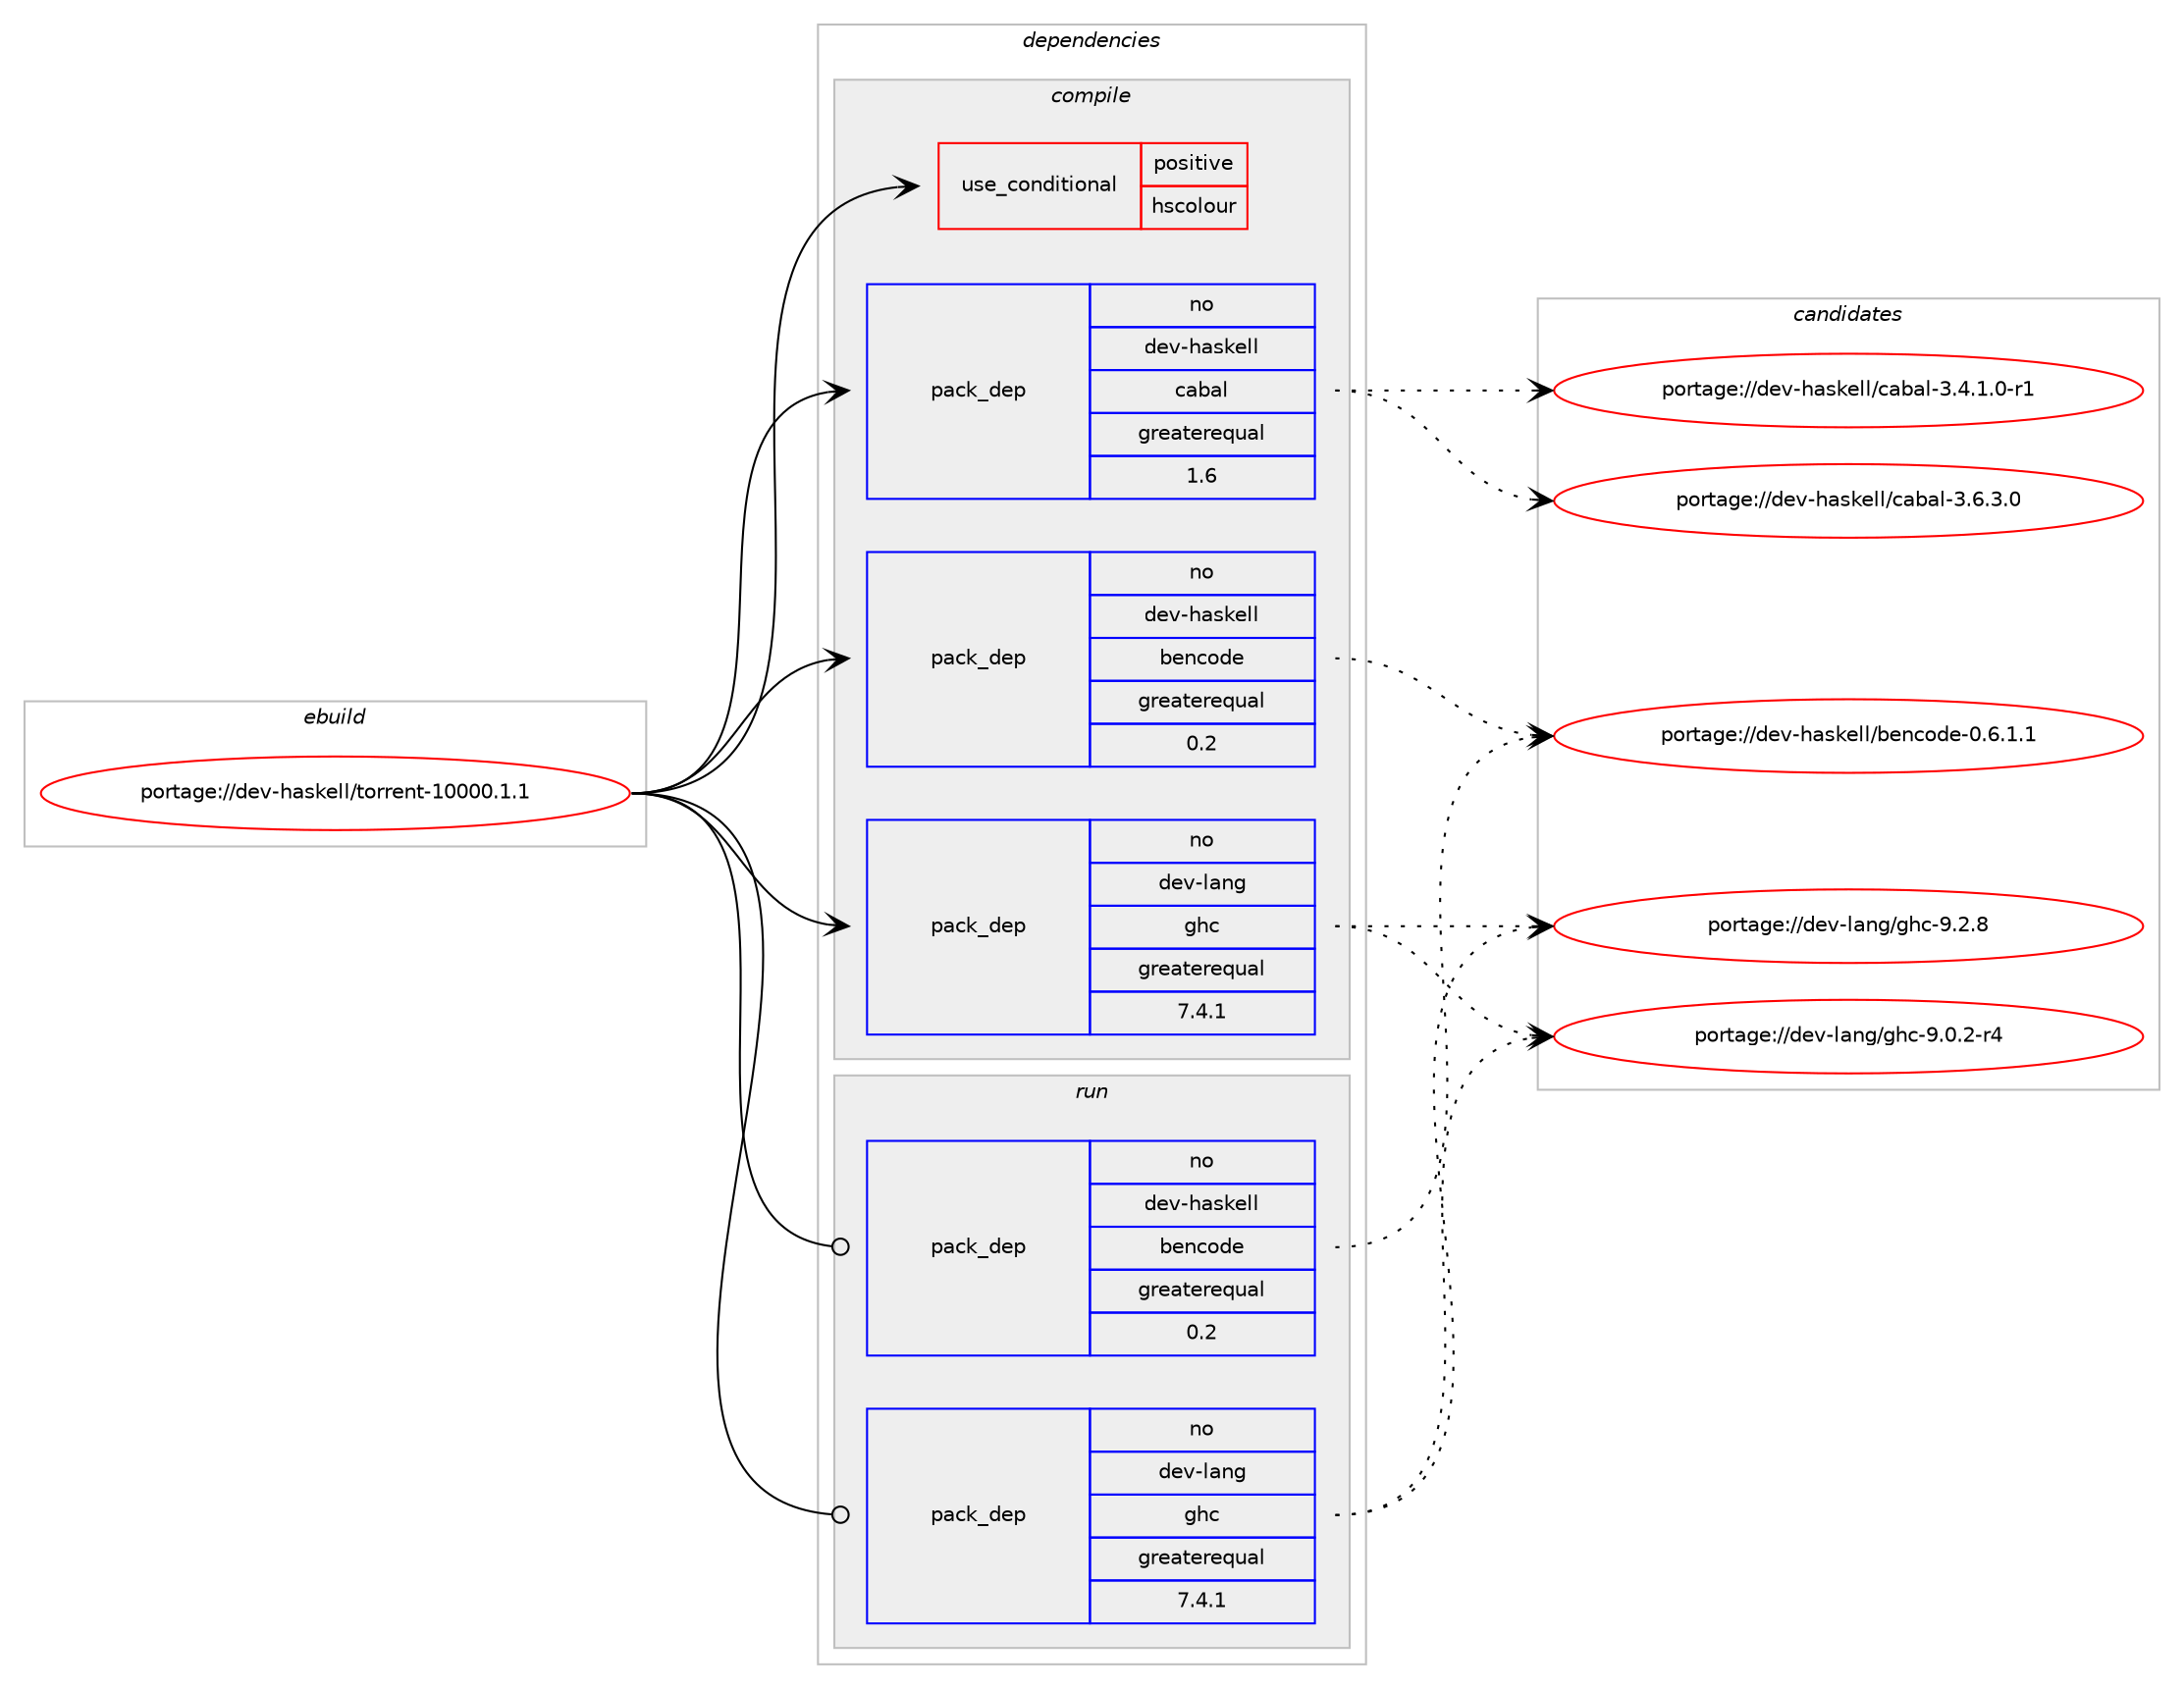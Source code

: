digraph prolog {

# *************
# Graph options
# *************

newrank=true;
concentrate=true;
compound=true;
graph [rankdir=LR,fontname=Helvetica,fontsize=10,ranksep=1.5];#, ranksep=2.5, nodesep=0.2];
edge  [arrowhead=vee];
node  [fontname=Helvetica,fontsize=10];

# **********
# The ebuild
# **********

subgraph cluster_leftcol {
color=gray;
rank=same;
label=<<i>ebuild</i>>;
id [label="portage://dev-haskell/torrent-10000.1.1", color=red, width=4, href="../dev-haskell/torrent-10000.1.1.svg"];
}

# ****************
# The dependencies
# ****************

subgraph cluster_midcol {
color=gray;
label=<<i>dependencies</i>>;
subgraph cluster_compile {
fillcolor="#eeeeee";
style=filled;
label=<<i>compile</i>>;
subgraph cond20586 {
dependency44658 [label=<<TABLE BORDER="0" CELLBORDER="1" CELLSPACING="0" CELLPADDING="4"><TR><TD ROWSPAN="3" CELLPADDING="10">use_conditional</TD></TR><TR><TD>positive</TD></TR><TR><TD>hscolour</TD></TR></TABLE>>, shape=none, color=red];
# *** BEGIN UNKNOWN DEPENDENCY TYPE (TODO) ***
# dependency44658 -> package_dependency(portage://dev-haskell/torrent-10000.1.1,install,no,dev-haskell,hscolour,none,[,,],[],[])
# *** END UNKNOWN DEPENDENCY TYPE (TODO) ***

}
id:e -> dependency44658:w [weight=20,style="solid",arrowhead="vee"];
subgraph pack23072 {
dependency44659 [label=<<TABLE BORDER="0" CELLBORDER="1" CELLSPACING="0" CELLPADDING="4" WIDTH="220"><TR><TD ROWSPAN="6" CELLPADDING="30">pack_dep</TD></TR><TR><TD WIDTH="110">no</TD></TR><TR><TD>dev-haskell</TD></TR><TR><TD>bencode</TD></TR><TR><TD>greaterequal</TD></TR><TR><TD>0.2</TD></TR></TABLE>>, shape=none, color=blue];
}
id:e -> dependency44659:w [weight=20,style="solid",arrowhead="vee"];
subgraph pack23073 {
dependency44660 [label=<<TABLE BORDER="0" CELLBORDER="1" CELLSPACING="0" CELLPADDING="4" WIDTH="220"><TR><TD ROWSPAN="6" CELLPADDING="30">pack_dep</TD></TR><TR><TD WIDTH="110">no</TD></TR><TR><TD>dev-haskell</TD></TR><TR><TD>cabal</TD></TR><TR><TD>greaterequal</TD></TR><TR><TD>1.6</TD></TR></TABLE>>, shape=none, color=blue];
}
id:e -> dependency44660:w [weight=20,style="solid",arrowhead="vee"];
# *** BEGIN UNKNOWN DEPENDENCY TYPE (TODO) ***
# id -> package_dependency(portage://dev-haskell/torrent-10000.1.1,install,no,dev-haskell,syb,none,[,,],any_same_slot,[use(optenable(profile),none)])
# *** END UNKNOWN DEPENDENCY TYPE (TODO) ***

subgraph pack23074 {
dependency44661 [label=<<TABLE BORDER="0" CELLBORDER="1" CELLSPACING="0" CELLPADDING="4" WIDTH="220"><TR><TD ROWSPAN="6" CELLPADDING="30">pack_dep</TD></TR><TR><TD WIDTH="110">no</TD></TR><TR><TD>dev-lang</TD></TR><TR><TD>ghc</TD></TR><TR><TD>greaterequal</TD></TR><TR><TD>7.4.1</TD></TR></TABLE>>, shape=none, color=blue];
}
id:e -> dependency44661:w [weight=20,style="solid",arrowhead="vee"];
}
subgraph cluster_compileandrun {
fillcolor="#eeeeee";
style=filled;
label=<<i>compile and run</i>>;
}
subgraph cluster_run {
fillcolor="#eeeeee";
style=filled;
label=<<i>run</i>>;
subgraph pack23075 {
dependency44662 [label=<<TABLE BORDER="0" CELLBORDER="1" CELLSPACING="0" CELLPADDING="4" WIDTH="220"><TR><TD ROWSPAN="6" CELLPADDING="30">pack_dep</TD></TR><TR><TD WIDTH="110">no</TD></TR><TR><TD>dev-haskell</TD></TR><TR><TD>bencode</TD></TR><TR><TD>greaterequal</TD></TR><TR><TD>0.2</TD></TR></TABLE>>, shape=none, color=blue];
}
id:e -> dependency44662:w [weight=20,style="solid",arrowhead="odot"];
# *** BEGIN UNKNOWN DEPENDENCY TYPE (TODO) ***
# id -> package_dependency(portage://dev-haskell/torrent-10000.1.1,run,no,dev-haskell,syb,none,[,,],any_same_slot,[use(optenable(profile),none)])
# *** END UNKNOWN DEPENDENCY TYPE (TODO) ***

subgraph pack23076 {
dependency44663 [label=<<TABLE BORDER="0" CELLBORDER="1" CELLSPACING="0" CELLPADDING="4" WIDTH="220"><TR><TD ROWSPAN="6" CELLPADDING="30">pack_dep</TD></TR><TR><TD WIDTH="110">no</TD></TR><TR><TD>dev-lang</TD></TR><TR><TD>ghc</TD></TR><TR><TD>greaterequal</TD></TR><TR><TD>7.4.1</TD></TR></TABLE>>, shape=none, color=blue];
}
id:e -> dependency44663:w [weight=20,style="solid",arrowhead="odot"];
# *** BEGIN UNKNOWN DEPENDENCY TYPE (TODO) ***
# id -> package_dependency(portage://dev-haskell/torrent-10000.1.1,run,no,dev-lang,ghc,none,[,,],any_same_slot,[use(optenable(profile),none)])
# *** END UNKNOWN DEPENDENCY TYPE (TODO) ***

}
}

# **************
# The candidates
# **************

subgraph cluster_choices {
rank=same;
color=gray;
label=<<i>candidates</i>>;

subgraph choice23072 {
color=black;
nodesep=1;
choice10010111845104971151071011081084798101110991111001014548465446494649 [label="portage://dev-haskell/bencode-0.6.1.1", color=red, width=4,href="../dev-haskell/bencode-0.6.1.1.svg"];
dependency44659:e -> choice10010111845104971151071011081084798101110991111001014548465446494649:w [style=dotted,weight="100"];
}
subgraph choice23073 {
color=black;
nodesep=1;
choice1001011184510497115107101108108479997989710845514652464946484511449 [label="portage://dev-haskell/cabal-3.4.1.0-r1", color=red, width=4,href="../dev-haskell/cabal-3.4.1.0-r1.svg"];
choice100101118451049711510710110810847999798971084551465446514648 [label="portage://dev-haskell/cabal-3.6.3.0", color=red, width=4,href="../dev-haskell/cabal-3.6.3.0.svg"];
dependency44660:e -> choice1001011184510497115107101108108479997989710845514652464946484511449:w [style=dotted,weight="100"];
dependency44660:e -> choice100101118451049711510710110810847999798971084551465446514648:w [style=dotted,weight="100"];
}
subgraph choice23074 {
color=black;
nodesep=1;
choice100101118451089711010347103104994557464846504511452 [label="portage://dev-lang/ghc-9.0.2-r4", color=red, width=4,href="../dev-lang/ghc-9.0.2-r4.svg"];
choice10010111845108971101034710310499455746504656 [label="portage://dev-lang/ghc-9.2.8", color=red, width=4,href="../dev-lang/ghc-9.2.8.svg"];
dependency44661:e -> choice100101118451089711010347103104994557464846504511452:w [style=dotted,weight="100"];
dependency44661:e -> choice10010111845108971101034710310499455746504656:w [style=dotted,weight="100"];
}
subgraph choice23075 {
color=black;
nodesep=1;
choice10010111845104971151071011081084798101110991111001014548465446494649 [label="portage://dev-haskell/bencode-0.6.1.1", color=red, width=4,href="../dev-haskell/bencode-0.6.1.1.svg"];
dependency44662:e -> choice10010111845104971151071011081084798101110991111001014548465446494649:w [style=dotted,weight="100"];
}
subgraph choice23076 {
color=black;
nodesep=1;
choice100101118451089711010347103104994557464846504511452 [label="portage://dev-lang/ghc-9.0.2-r4", color=red, width=4,href="../dev-lang/ghc-9.0.2-r4.svg"];
choice10010111845108971101034710310499455746504656 [label="portage://dev-lang/ghc-9.2.8", color=red, width=4,href="../dev-lang/ghc-9.2.8.svg"];
dependency44663:e -> choice100101118451089711010347103104994557464846504511452:w [style=dotted,weight="100"];
dependency44663:e -> choice10010111845108971101034710310499455746504656:w [style=dotted,weight="100"];
}
}

}
